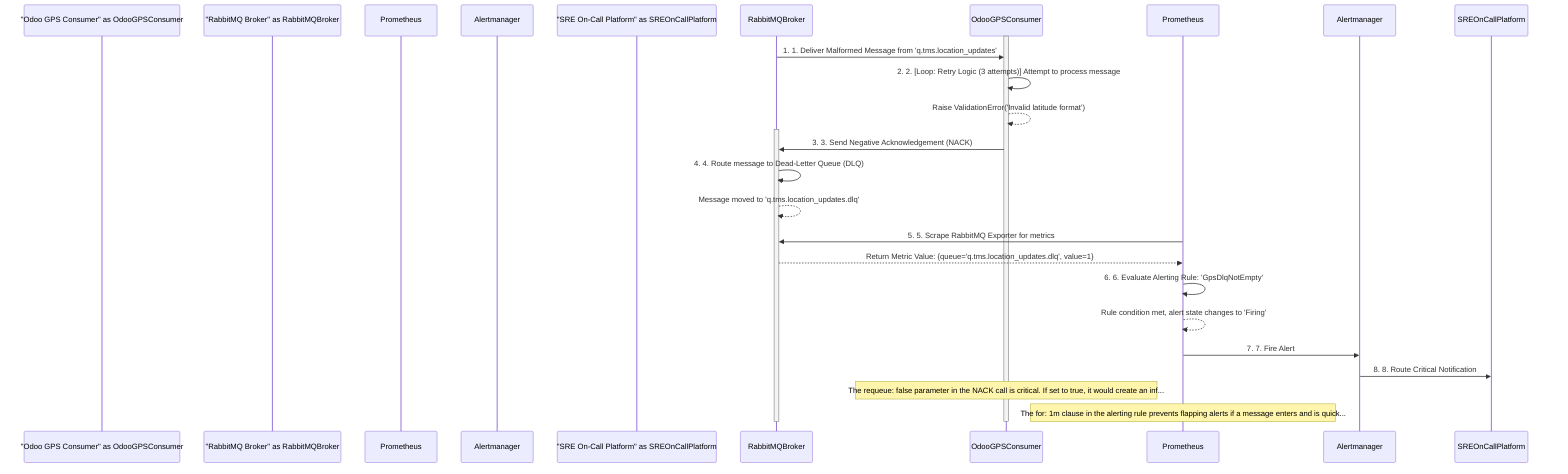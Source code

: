 sequenceDiagram
    participant "Odoo GPS Consumer" as OdooGPSConsumer
    participant "RabbitMQ Broker" as RabbitMQBroker
    participant "Prometheus" as Prometheus
    participant "Alertmanager" as Alertmanager
    participant "SRE On-Call Platform" as SREOnCallPlatform

    activate OdooGPSConsumer
    RabbitMQBroker->>OdooGPSConsumer: 1. 1. Deliver Malformed Message from 'q.tms.location_updates'
    OdooGPSConsumer->>OdooGPSConsumer: 2. 2. [Loop: Retry Logic (3 attempts)] Attempt to process message
    OdooGPSConsumer-->>OdooGPSConsumer: Raise ValidationError('Invalid latitude format')
    activate RabbitMQBroker
    OdooGPSConsumer->>RabbitMQBroker: 3. 3. Send Negative Acknowledgement (NACK)
    RabbitMQBroker->>RabbitMQBroker: 4. 4. Route message to Dead-Letter Queue (DLQ)
    RabbitMQBroker-->>RabbitMQBroker: Message moved to 'q.tms.location_updates.dlq'
    Prometheus->>RabbitMQBroker: 5. 5. Scrape RabbitMQ Exporter for metrics
    RabbitMQBroker-->>Prometheus: Return Metric Value: {queue='q.tms.location_updates.dlq', value=1}
    Prometheus->>Prometheus: 6. 6. Evaluate Alerting Rule: 'GpsDlqNotEmpty'
    Prometheus-->>Prometheus: Rule condition met, alert state changes to 'Firing'
    Prometheus->>Alertmanager: 7. 7. Fire Alert
    Alertmanager->>SREOnCallPlatform: 8. 8. Route Critical Notification

    note over OdooGPSConsumer: The requeue: false parameter in the NACK call is critical. If set to true, it would create an inf...
    note over Prometheus: The for: 1m clause in the alerting rule prevents flapping alerts if a message enters and is quick...

    deactivate RabbitMQBroker
    deactivate OdooGPSConsumer